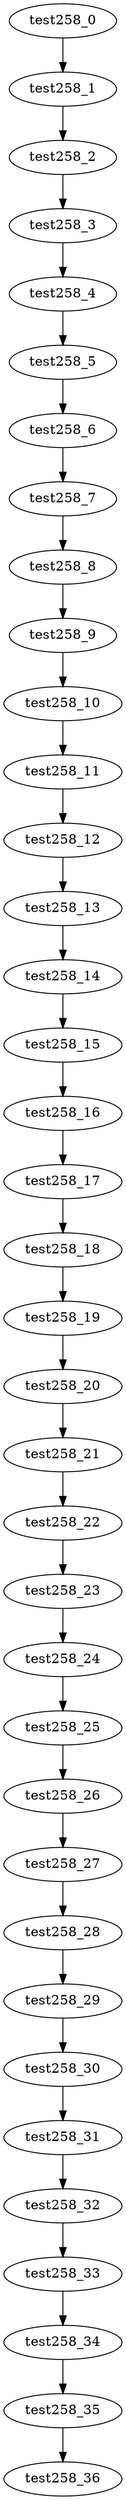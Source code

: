 digraph G {
test258_0->test258_1;
test258_1->test258_2;
test258_2->test258_3;
test258_3->test258_4;
test258_4->test258_5;
test258_5->test258_6;
test258_6->test258_7;
test258_7->test258_8;
test258_8->test258_9;
test258_9->test258_10;
test258_10->test258_11;
test258_11->test258_12;
test258_12->test258_13;
test258_13->test258_14;
test258_14->test258_15;
test258_15->test258_16;
test258_16->test258_17;
test258_17->test258_18;
test258_18->test258_19;
test258_19->test258_20;
test258_20->test258_21;
test258_21->test258_22;
test258_22->test258_23;
test258_23->test258_24;
test258_24->test258_25;
test258_25->test258_26;
test258_26->test258_27;
test258_27->test258_28;
test258_28->test258_29;
test258_29->test258_30;
test258_30->test258_31;
test258_31->test258_32;
test258_32->test258_33;
test258_33->test258_34;
test258_34->test258_35;
test258_35->test258_36;

}
